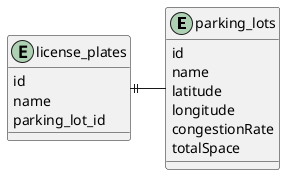 INSERT INTO parking_lot (name, congestionRate, totalSpace, latitude, longitude)
@startuml
entity parking_lots {
    id
    name
    latitude
    longitude
    congestionRate
    totalSpace
}
entity license_plates {
    id
    name
    parking_lot_id
}

license_plates ||- parking_lots
@enduml